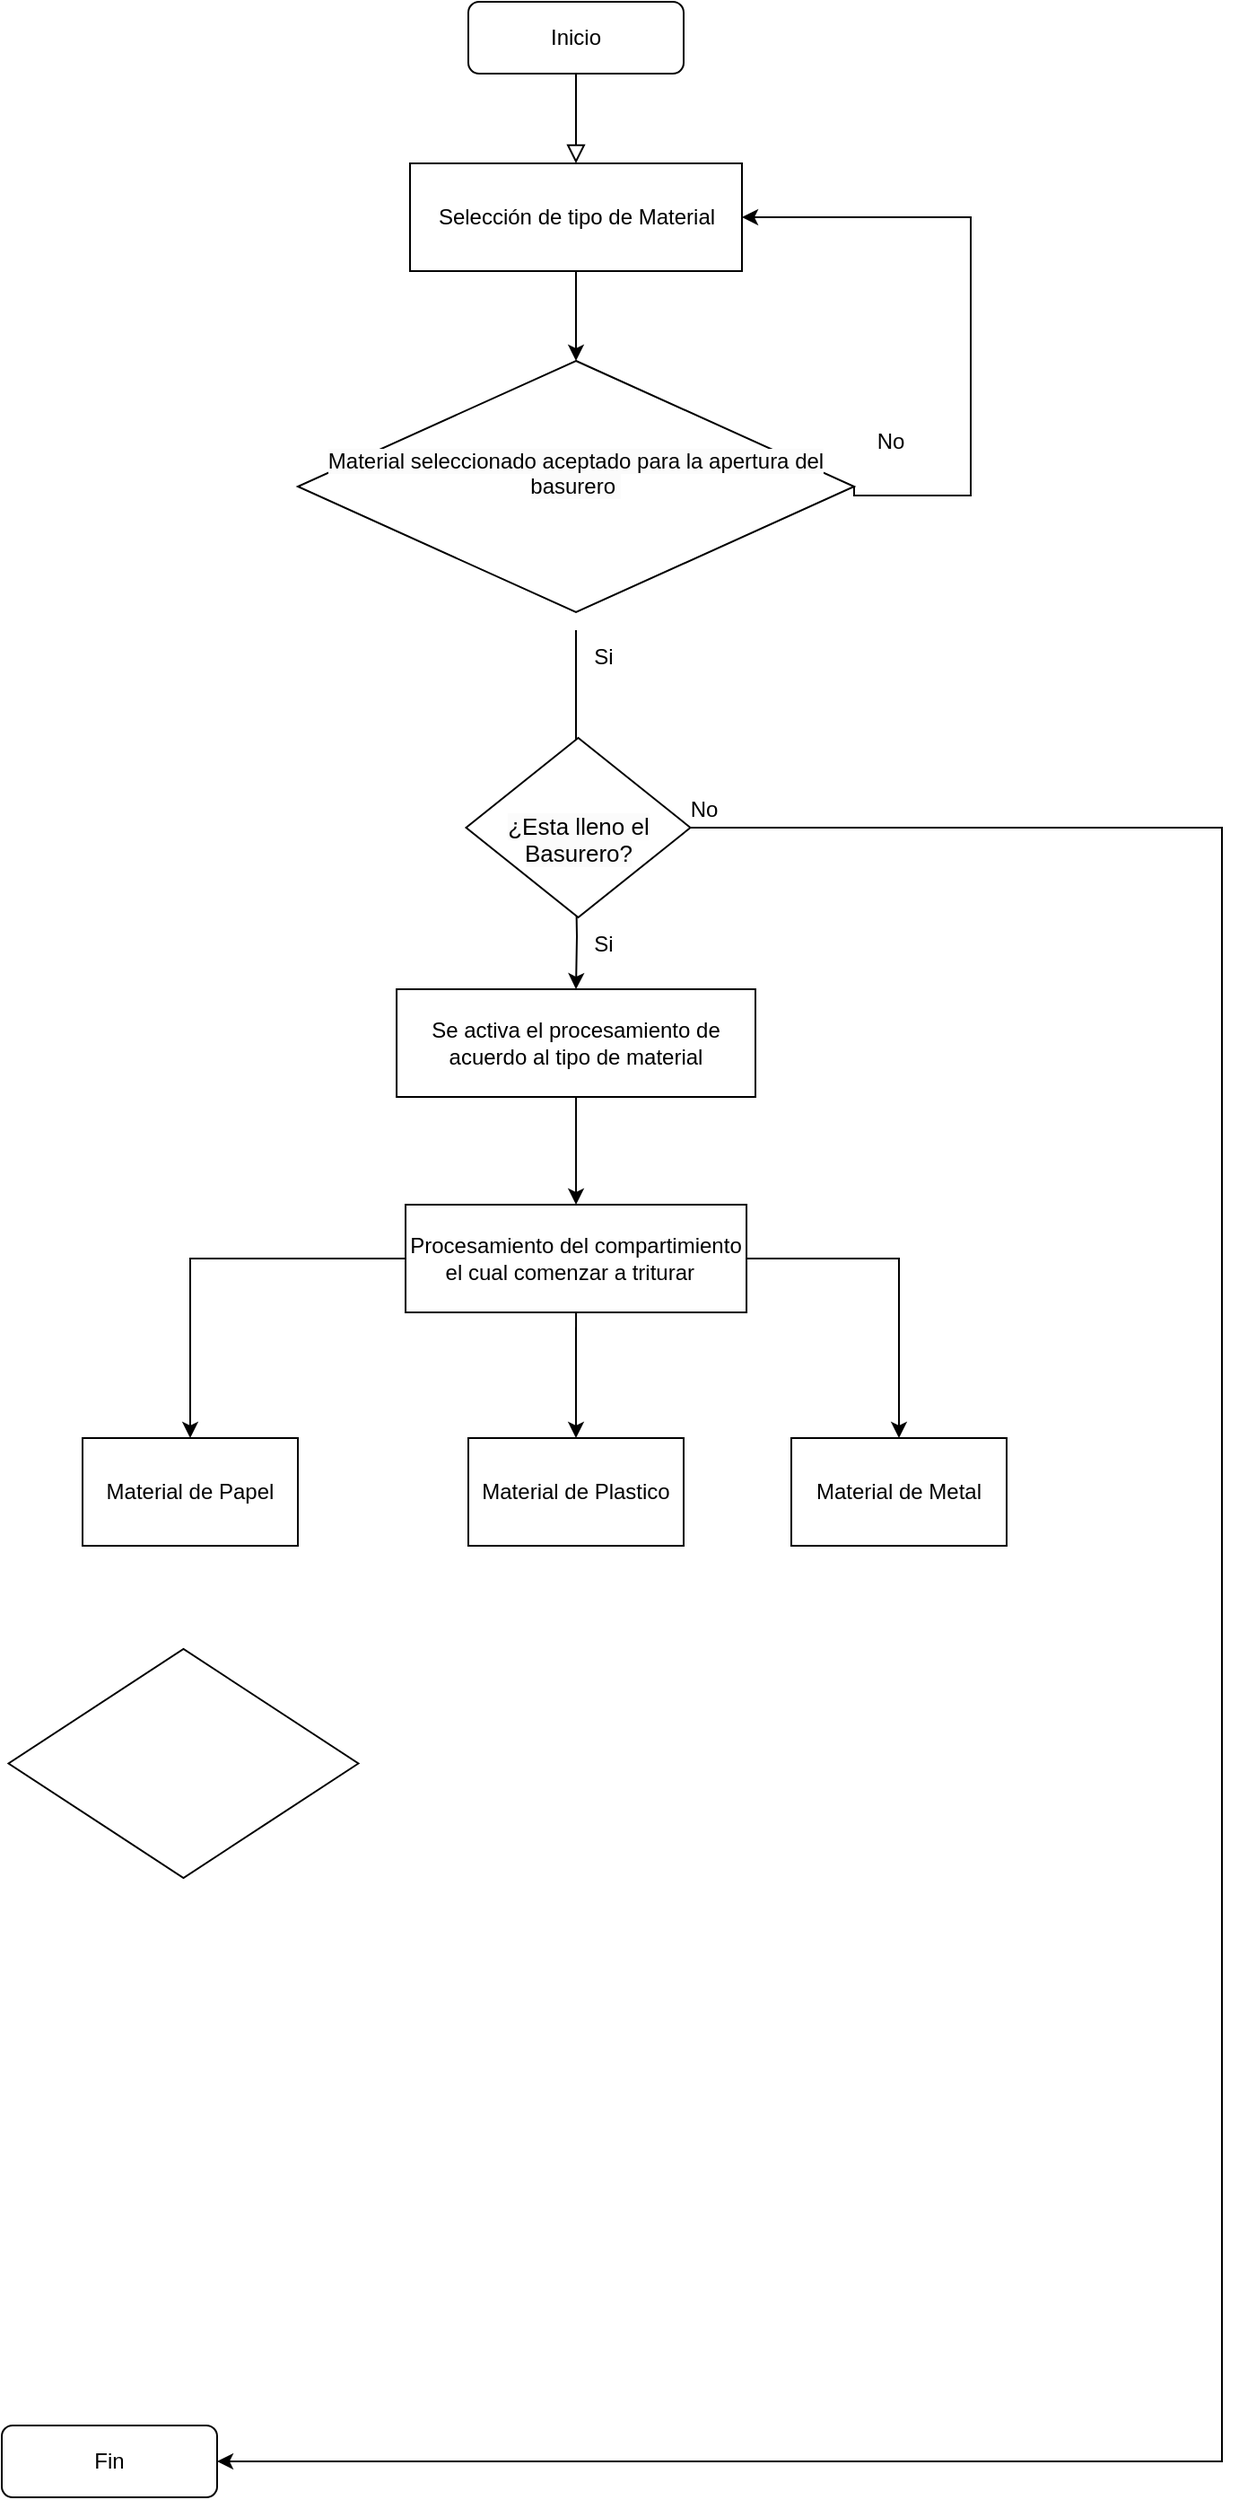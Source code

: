 <mxfile version="22.0.7" type="github">
  <diagram id="C5RBs43oDa-KdzZeNtuy" name="Page-1">
    <mxGraphModel dx="1753" dy="495" grid="1" gridSize="10" guides="1" tooltips="1" connect="1" arrows="1" fold="1" page="1" pageScale="1" pageWidth="827" pageHeight="1169" math="0" shadow="0">
      <root>
        <mxCell id="WIyWlLk6GJQsqaUBKTNV-0" />
        <mxCell id="WIyWlLk6GJQsqaUBKTNV-1" parent="WIyWlLk6GJQsqaUBKTNV-0" />
        <mxCell id="WIyWlLk6GJQsqaUBKTNV-2" value="" style="rounded=0;html=1;jettySize=auto;orthogonalLoop=1;fontSize=11;endArrow=block;endFill=0;endSize=8;strokeWidth=1;shadow=0;labelBackgroundColor=none;edgeStyle=orthogonalEdgeStyle;" parent="WIyWlLk6GJQsqaUBKTNV-1" source="WIyWlLk6GJQsqaUBKTNV-3" edge="1">
          <mxGeometry relative="1" as="geometry">
            <mxPoint x="220" y="170" as="targetPoint" />
          </mxGeometry>
        </mxCell>
        <mxCell id="WIyWlLk6GJQsqaUBKTNV-3" value="Inicio" style="rounded=1;whiteSpace=wrap;html=1;fontSize=12;glass=0;strokeWidth=1;shadow=0;" parent="WIyWlLk6GJQsqaUBKTNV-1" vertex="1">
          <mxGeometry x="160" y="80" width="120" height="40" as="geometry" />
        </mxCell>
        <mxCell id="WIyWlLk6GJQsqaUBKTNV-11" value="Fin" style="rounded=1;whiteSpace=wrap;html=1;fontSize=12;glass=0;strokeWidth=1;shadow=0;" parent="WIyWlLk6GJQsqaUBKTNV-1" vertex="1">
          <mxGeometry x="-100" y="1430" width="120" height="40" as="geometry" />
        </mxCell>
        <mxCell id="x3AqGKK6ZHYvsRYYXduh-20" style="edgeStyle=orthogonalEdgeStyle;rounded=0;orthogonalLoop=1;jettySize=auto;html=1;exitX=0.5;exitY=1;exitDx=0;exitDy=0;entryX=0.5;entryY=0;entryDx=0;entryDy=0;" edge="1" parent="WIyWlLk6GJQsqaUBKTNV-1" source="x3AqGKK6ZHYvsRYYXduh-0">
          <mxGeometry relative="1" as="geometry">
            <mxPoint x="220" y="280" as="targetPoint" />
          </mxGeometry>
        </mxCell>
        <mxCell id="x3AqGKK6ZHYvsRYYXduh-0" value="Selección de tipo de Material" style="rounded=0;whiteSpace=wrap;html=1;" vertex="1" parent="WIyWlLk6GJQsqaUBKTNV-1">
          <mxGeometry x="127.5" y="170" width="185" height="60" as="geometry" />
        </mxCell>
        <mxCell id="x3AqGKK6ZHYvsRYYXduh-51" style="edgeStyle=orthogonalEdgeStyle;rounded=0;orthogonalLoop=1;jettySize=auto;html=1;exitX=0.5;exitY=1;exitDx=0;exitDy=0;entryX=0.5;entryY=0;entryDx=0;entryDy=0;" edge="1" parent="WIyWlLk6GJQsqaUBKTNV-1" source="x3AqGKK6ZHYvsRYYXduh-2" target="x3AqGKK6ZHYvsRYYXduh-50">
          <mxGeometry relative="1" as="geometry" />
        </mxCell>
        <mxCell id="x3AqGKK6ZHYvsRYYXduh-2" value="Se activa el procesamiento de acuerdo al tipo de material" style="rounded=0;whiteSpace=wrap;html=1;" vertex="1" parent="WIyWlLk6GJQsqaUBKTNV-1">
          <mxGeometry x="120.04" y="630" width="199.96" height="60" as="geometry" />
        </mxCell>
        <mxCell id="x3AqGKK6ZHYvsRYYXduh-17" style="edgeStyle=orthogonalEdgeStyle;rounded=0;orthogonalLoop=1;jettySize=auto;html=1;exitX=1;exitY=0.5;exitDx=0;exitDy=0;entryX=1;entryY=0.5;entryDx=0;entryDy=0;" edge="1" parent="WIyWlLk6GJQsqaUBKTNV-1" target="WIyWlLk6GJQsqaUBKTNV-11">
          <mxGeometry relative="1" as="geometry">
            <mxPoint x="270" y="540" as="sourcePoint" />
            <Array as="points">
              <mxPoint x="580" y="540" />
              <mxPoint x="580" y="1450" />
            </Array>
          </mxGeometry>
        </mxCell>
        <mxCell id="x3AqGKK6ZHYvsRYYXduh-24" style="edgeStyle=orthogonalEdgeStyle;rounded=0;orthogonalLoop=1;jettySize=auto;html=1;exitX=1;exitY=0.5;exitDx=0;exitDy=0;entryX=1;entryY=0.5;entryDx=0;entryDy=0;" edge="1" parent="WIyWlLk6GJQsqaUBKTNV-1" source="x3AqGKK6ZHYvsRYYXduh-59" target="x3AqGKK6ZHYvsRYYXduh-0">
          <mxGeometry relative="1" as="geometry">
            <mxPoint x="355" y="310" as="sourcePoint" />
            <Array as="points">
              <mxPoint x="440" y="355" />
              <mxPoint x="440" y="200" />
            </Array>
          </mxGeometry>
        </mxCell>
        <mxCell id="x3AqGKK6ZHYvsRYYXduh-28" style="edgeStyle=orthogonalEdgeStyle;rounded=0;orthogonalLoop=1;jettySize=auto;html=1;exitX=0.5;exitY=1;exitDx=0;exitDy=0;entryX=0.5;entryY=0;entryDx=0;entryDy=0;" edge="1" parent="WIyWlLk6GJQsqaUBKTNV-1">
          <mxGeometry relative="1" as="geometry">
            <mxPoint x="220" y="430" as="sourcePoint" />
            <mxPoint x="220" y="510" as="targetPoint" />
          </mxGeometry>
        </mxCell>
        <mxCell id="x3AqGKK6ZHYvsRYYXduh-25" value="No" style="text;html=1;align=center;verticalAlign=middle;resizable=0;points=[];autosize=1;strokeColor=none;fillColor=none;" vertex="1" parent="WIyWlLk6GJQsqaUBKTNV-1">
          <mxGeometry x="375" y="310" width="40" height="30" as="geometry" />
        </mxCell>
        <mxCell id="x3AqGKK6ZHYvsRYYXduh-26" value="Si" style="text;html=1;align=center;verticalAlign=middle;resizable=0;points=[];autosize=1;strokeColor=none;fillColor=none;" vertex="1" parent="WIyWlLk6GJQsqaUBKTNV-1">
          <mxGeometry x="220" y="430" width="30" height="30" as="geometry" />
        </mxCell>
        <mxCell id="x3AqGKK6ZHYvsRYYXduh-29" style="edgeStyle=orthogonalEdgeStyle;rounded=0;orthogonalLoop=1;jettySize=auto;html=1;exitX=0.5;exitY=1;exitDx=0;exitDy=0;" edge="1" parent="WIyWlLk6GJQsqaUBKTNV-1" target="x3AqGKK6ZHYvsRYYXduh-2">
          <mxGeometry relative="1" as="geometry">
            <mxPoint x="220" y="570" as="sourcePoint" />
          </mxGeometry>
        </mxCell>
        <mxCell id="x3AqGKK6ZHYvsRYYXduh-35" value="Si" style="text;html=1;align=center;verticalAlign=middle;resizable=0;points=[];autosize=1;strokeColor=none;fillColor=none;" vertex="1" parent="WIyWlLk6GJQsqaUBKTNV-1">
          <mxGeometry x="220" y="590" width="30" height="30" as="geometry" />
        </mxCell>
        <mxCell id="x3AqGKK6ZHYvsRYYXduh-36" value="No" style="text;html=1;align=center;verticalAlign=middle;resizable=0;points=[];autosize=1;strokeColor=none;fillColor=none;horizontal=1;labelPosition=center;verticalLabelPosition=middle;" vertex="1" parent="WIyWlLk6GJQsqaUBKTNV-1">
          <mxGeometry x="271.24" y="515" width="40" height="30" as="geometry" />
        </mxCell>
        <mxCell id="x3AqGKK6ZHYvsRYYXduh-69" style="edgeStyle=orthogonalEdgeStyle;rounded=0;orthogonalLoop=1;jettySize=auto;html=1;exitX=0;exitY=0.5;exitDx=0;exitDy=0;entryX=0.5;entryY=0;entryDx=0;entryDy=0;" edge="1" parent="WIyWlLk6GJQsqaUBKTNV-1" source="x3AqGKK6ZHYvsRYYXduh-50" target="x3AqGKK6ZHYvsRYYXduh-65">
          <mxGeometry relative="1" as="geometry" />
        </mxCell>
        <mxCell id="x3AqGKK6ZHYvsRYYXduh-70" style="edgeStyle=orthogonalEdgeStyle;rounded=0;orthogonalLoop=1;jettySize=auto;html=1;exitX=0.5;exitY=1;exitDx=0;exitDy=0;entryX=0.5;entryY=0;entryDx=0;entryDy=0;" edge="1" parent="WIyWlLk6GJQsqaUBKTNV-1" source="x3AqGKK6ZHYvsRYYXduh-50" target="x3AqGKK6ZHYvsRYYXduh-66">
          <mxGeometry relative="1" as="geometry" />
        </mxCell>
        <mxCell id="x3AqGKK6ZHYvsRYYXduh-71" style="edgeStyle=orthogonalEdgeStyle;rounded=0;orthogonalLoop=1;jettySize=auto;html=1;exitX=1;exitY=0.5;exitDx=0;exitDy=0;" edge="1" parent="WIyWlLk6GJQsqaUBKTNV-1" source="x3AqGKK6ZHYvsRYYXduh-50" target="x3AqGKK6ZHYvsRYYXduh-67">
          <mxGeometry relative="1" as="geometry" />
        </mxCell>
        <mxCell id="x3AqGKK6ZHYvsRYYXduh-50" value="Procesamiento del compartimiento el cual comenzar a triturar&amp;nbsp;&amp;nbsp;" style="rounded=0;whiteSpace=wrap;html=1;" vertex="1" parent="WIyWlLk6GJQsqaUBKTNV-1">
          <mxGeometry x="125.02" y="750" width="190" height="60" as="geometry" />
        </mxCell>
        <mxCell id="x3AqGKK6ZHYvsRYYXduh-56" value="&lt;p style=&quot;line-height: 120%;&quot;&gt;&lt;br&gt;&lt;font style=&quot;font-size: 13px;&quot;&gt;&lt;span style=&quot;color: rgb(0, 0, 0); font-family: Helvetica; font-style: normal; font-variant-ligatures: normal; font-variant-caps: normal; font-weight: 400; letter-spacing: normal; orphans: 2; text-indent: 0px; text-transform: none; widows: 2; word-spacing: 0px; -webkit-text-stroke-width: 0px; background-color: rgb(251, 251, 251); text-decoration-thickness: initial; text-decoration-style: initial; text-decoration-color: initial; float: none; display: inline !important;&quot;&gt;¿Esta lleno el Basurero?&lt;/span&gt;&lt;br&gt;&lt;/font&gt;&lt;/p&gt;" style="rhombus;whiteSpace=wrap;html=1;verticalAlign=middle;horizontal=1;align=center;labelPosition=center;verticalLabelPosition=middle;" vertex="1" parent="WIyWlLk6GJQsqaUBKTNV-1">
          <mxGeometry x="158.76" y="490" width="125" height="100" as="geometry" />
        </mxCell>
        <mxCell id="x3AqGKK6ZHYvsRYYXduh-59" value="&#xa;&lt;span style=&quot;color: rgb(0, 0, 0); font-family: Helvetica; font-size: 12px; font-style: normal; font-variant-ligatures: normal; font-variant-caps: normal; font-weight: 400; letter-spacing: normal; orphans: 2; text-align: center; text-indent: 0px; text-transform: none; widows: 2; word-spacing: 0px; -webkit-text-stroke-width: 0px; background-color: rgb(251, 251, 251); text-decoration-thickness: initial; text-decoration-style: initial; text-decoration-color: initial; float: none; display: inline !important;&quot;&gt;Material seleccionado aceptado para la apertura del basurero&amp;nbsp;&lt;/span&gt;&#xa;&#xa;" style="rhombus;whiteSpace=wrap;html=1;" vertex="1" parent="WIyWlLk6GJQsqaUBKTNV-1">
          <mxGeometry x="65" y="280" width="310" height="140" as="geometry" />
        </mxCell>
        <mxCell id="x3AqGKK6ZHYvsRYYXduh-65" value="Material de Papel" style="rounded=0;whiteSpace=wrap;html=1;" vertex="1" parent="WIyWlLk6GJQsqaUBKTNV-1">
          <mxGeometry x="-55" y="880" width="120" height="60" as="geometry" />
        </mxCell>
        <mxCell id="x3AqGKK6ZHYvsRYYXduh-66" value="Material de Plastico" style="rounded=0;whiteSpace=wrap;html=1;" vertex="1" parent="WIyWlLk6GJQsqaUBKTNV-1">
          <mxGeometry x="160" y="880" width="120" height="60" as="geometry" />
        </mxCell>
        <mxCell id="x3AqGKK6ZHYvsRYYXduh-67" value="Material de Metal" style="rounded=0;whiteSpace=wrap;html=1;" vertex="1" parent="WIyWlLk6GJQsqaUBKTNV-1">
          <mxGeometry x="340" y="880" width="120" height="60" as="geometry" />
        </mxCell>
        <mxCell id="x3AqGKK6ZHYvsRYYXduh-73" value="" style="rhombus;whiteSpace=wrap;html=1;rotation=90;" vertex="1" parent="WIyWlLk6GJQsqaUBKTNV-1">
          <mxGeometry x="-62.5" y="963.75" width="127.5" height="195" as="geometry" />
        </mxCell>
      </root>
    </mxGraphModel>
  </diagram>
</mxfile>
